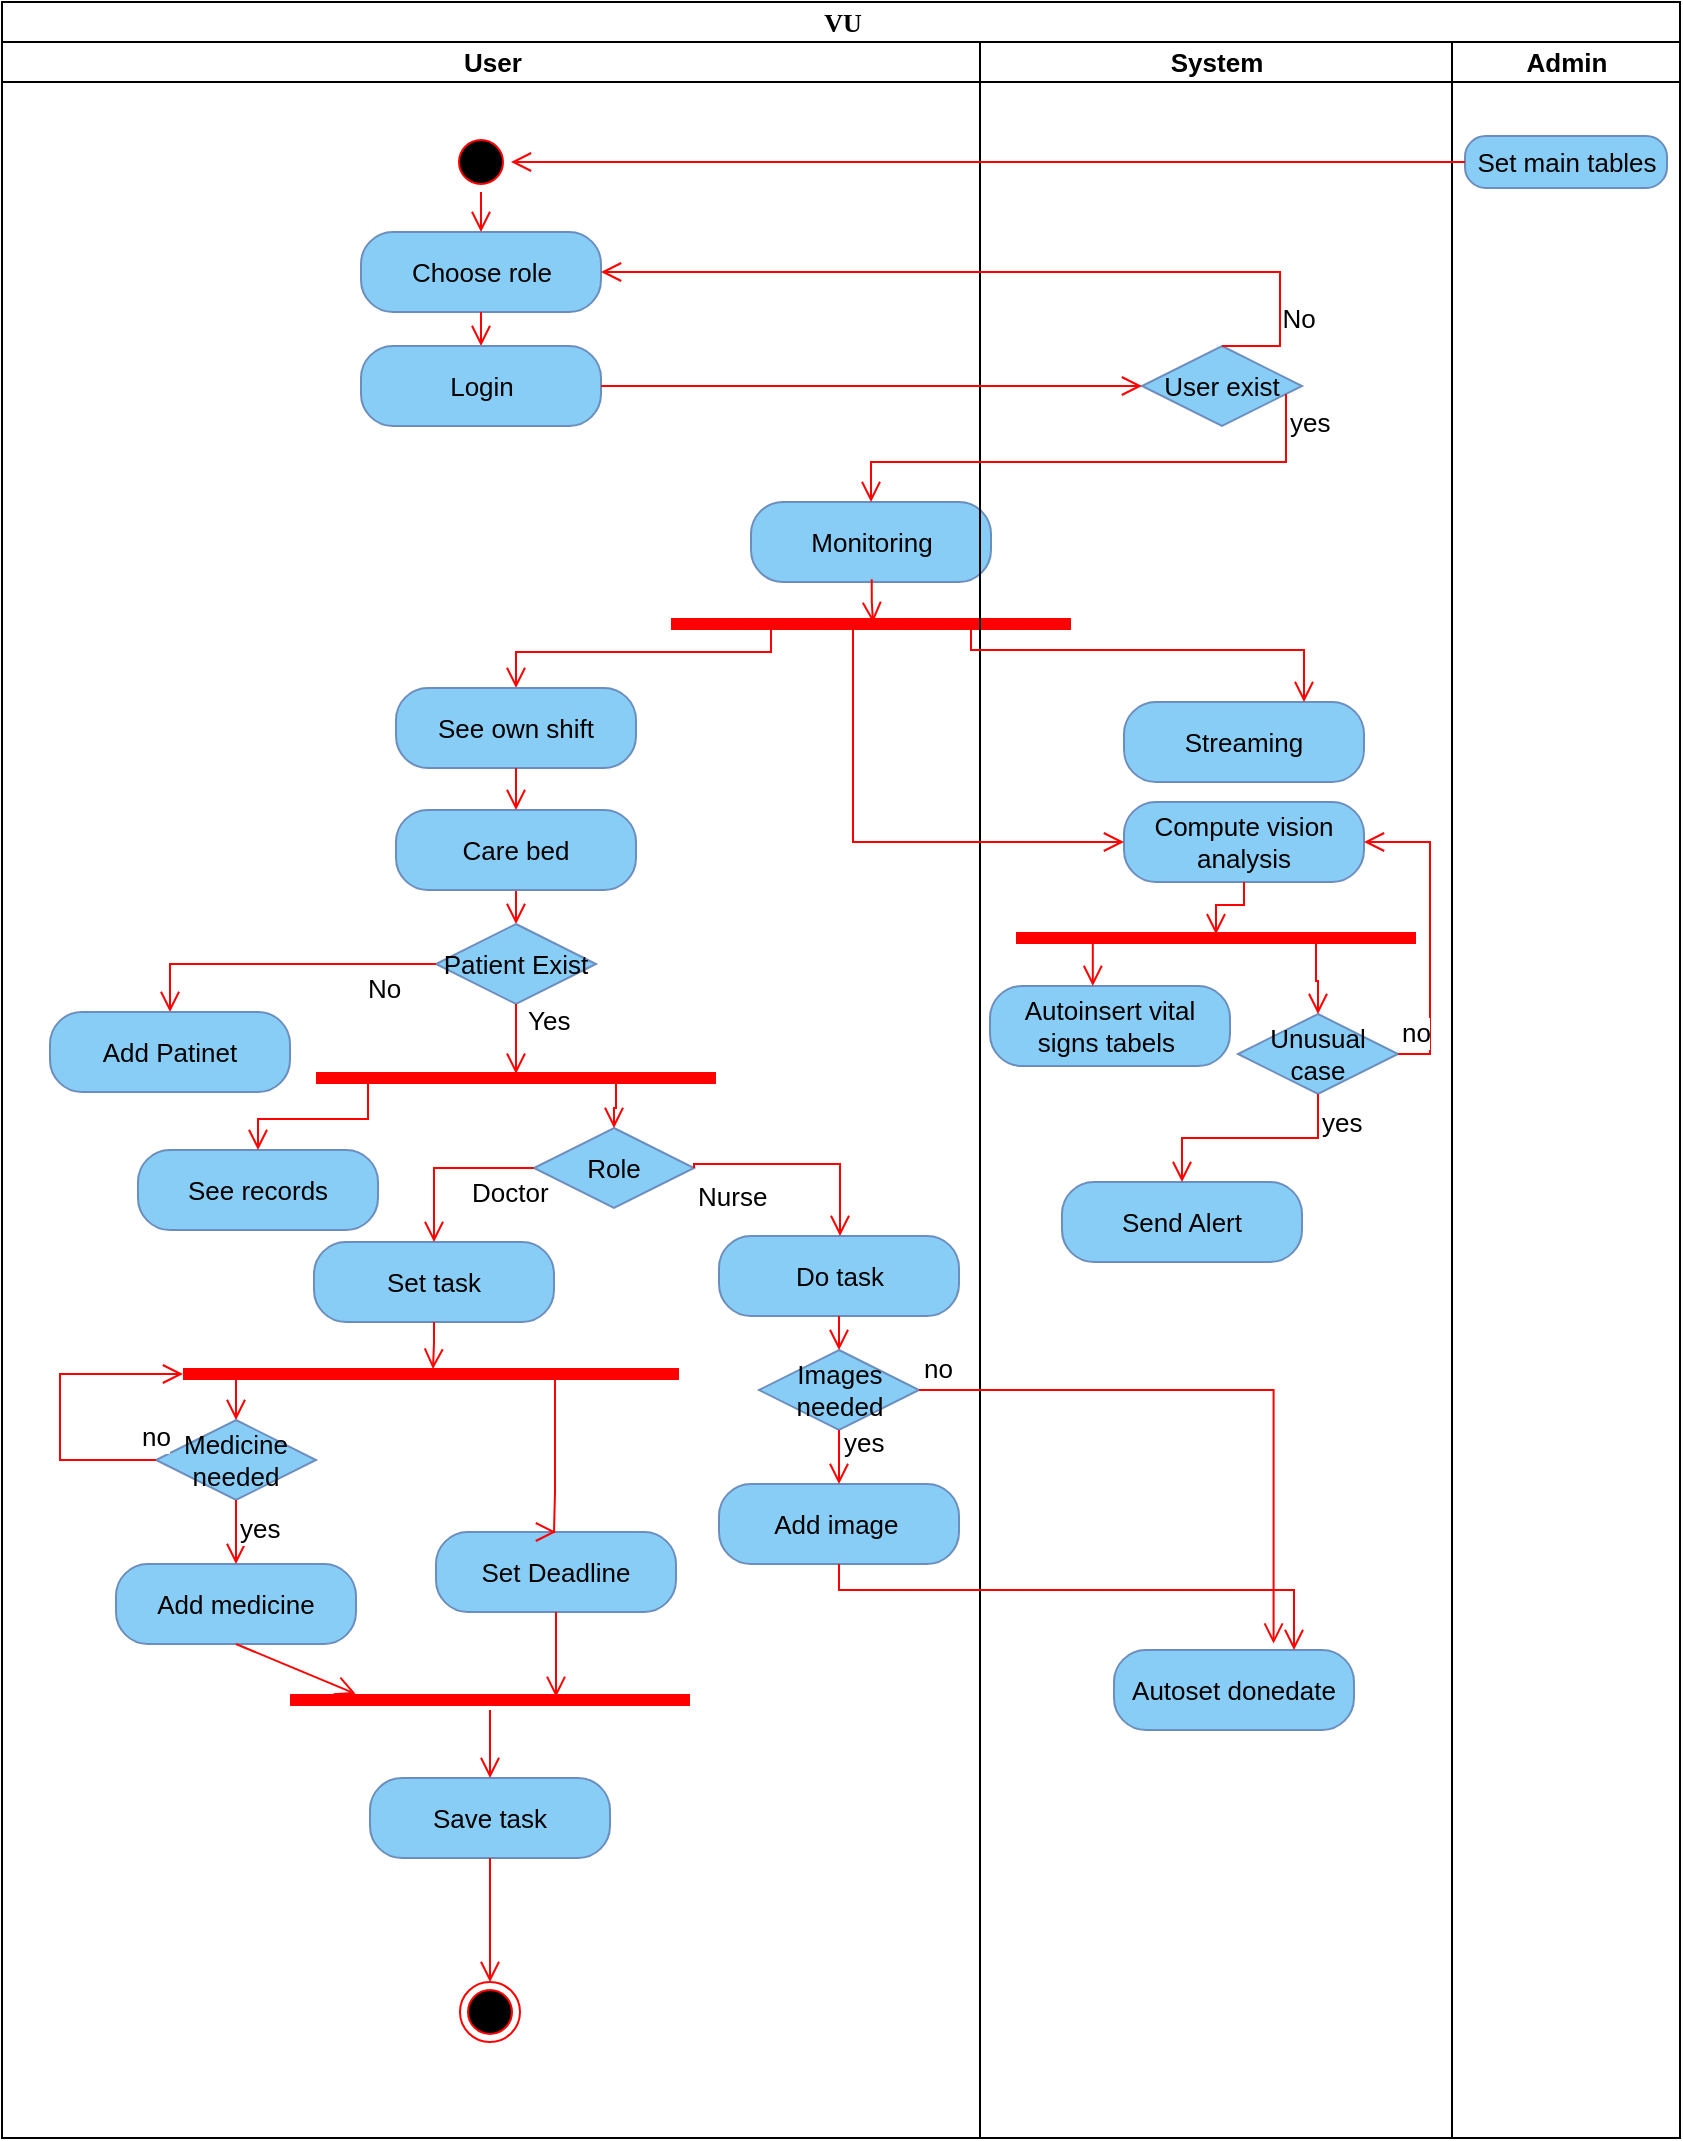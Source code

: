 <mxfile version="22.1.2" type="device">
  <diagram name="Page-1" id="0783ab3e-0a74-02c8-0abd-f7b4e66b4bec">
    <mxGraphModel dx="1480" dy="866" grid="0" gridSize="10" guides="1" tooltips="1" connect="1" arrows="1" fold="1" page="1" pageScale="1" pageWidth="850" pageHeight="1100" background="none" math="0" shadow="0">
      <root>
        <mxCell id="0" />
        <mxCell id="1" parent="0" />
        <mxCell id="1c1d494c118603dd-1" value="VU" style="swimlane;html=1;childLayout=stackLayout;startSize=20;rounded=0;shadow=0;comic=0;labelBackgroundColor=none;strokeWidth=1;fontFamily=Verdana;fontSize=13;align=center;" parent="1" vertex="1">
          <mxGeometry x="8" y="7" width="839" height="1068" as="geometry" />
        </mxCell>
        <mxCell id="1c1d494c118603dd-2" value="User" style="swimlane;html=1;startSize=20;swimlaneLine=1;fontSize=13;" parent="1c1d494c118603dd-1" vertex="1">
          <mxGeometry y="20" width="489" height="1048" as="geometry" />
        </mxCell>
        <mxCell id="Uk3kGYgARgsVNQlfmeYM-6" value="Choose role" style="rounded=1;whiteSpace=wrap;html=1;arcSize=40;fillColor=#88CDF6;strokeColor=#6c8ebf;fontSize=13;" parent="1c1d494c118603dd-2" vertex="1">
          <mxGeometry x="179.5" y="95" width="120" height="40" as="geometry" />
        </mxCell>
        <mxCell id="Uk3kGYgARgsVNQlfmeYM-7" value="" style="edgeStyle=orthogonalEdgeStyle;html=1;verticalAlign=bottom;endArrow=open;endSize=8;strokeColor=#ff0000;rounded=0;entryX=0.5;entryY=0;entryDx=0;entryDy=0;fontSize=13;" parent="1c1d494c118603dd-2" source="Uk3kGYgARgsVNQlfmeYM-6" target="Uk3kGYgARgsVNQlfmeYM-11" edge="1">
          <mxGeometry relative="1" as="geometry">
            <mxPoint x="93" y="225" as="targetPoint" />
            <Array as="points" />
          </mxGeometry>
        </mxCell>
        <mxCell id="Uk3kGYgARgsVNQlfmeYM-11" value="Login" style="rounded=1;whiteSpace=wrap;html=1;arcSize=40;fillColor=#88CDF6;strokeColor=#6c8ebf;fontSize=13;" parent="1c1d494c118603dd-2" vertex="1">
          <mxGeometry x="179.5" y="152" width="120" height="40" as="geometry" />
        </mxCell>
        <mxCell id="Uk3kGYgARgsVNQlfmeYM-16" value="" style="ellipse;html=1;shape=startState;fillColor=#000000;strokeColor=#ff0000;strokeWidth=1;fontSize=13;" parent="1c1d494c118603dd-2" vertex="1">
          <mxGeometry x="224.5" y="45" width="30" height="30" as="geometry" />
        </mxCell>
        <mxCell id="Uk3kGYgARgsVNQlfmeYM-17" value="" style="edgeStyle=orthogonalEdgeStyle;html=1;verticalAlign=bottom;endArrow=open;endSize=8;strokeColor=#ff0000;rounded=0;entryX=0.5;entryY=0;entryDx=0;entryDy=0;fontSize=13;" parent="1c1d494c118603dd-2" source="Uk3kGYgARgsVNQlfmeYM-16" target="Uk3kGYgARgsVNQlfmeYM-6" edge="1">
          <mxGeometry relative="1" as="geometry">
            <mxPoint x="383" y="315" as="targetPoint" />
          </mxGeometry>
        </mxCell>
        <mxCell id="ruEL6JtINBt9mjIX7__Y-1" value="Monitoring" style="rounded=1;whiteSpace=wrap;html=1;arcSize=40;fillColor=#88CDF6;strokeColor=#6c8ebf;fontSize=13;" parent="1c1d494c118603dd-2" vertex="1">
          <mxGeometry x="374.5" y="230" width="120" height="40" as="geometry" />
        </mxCell>
        <mxCell id="iy7E_RRXmlIz7q2AQqpY-4" value="" style="shape=line;html=1;strokeWidth=6;strokeColor=#ff0000;fontSize=13;" parent="1c1d494c118603dd-2" vertex="1">
          <mxGeometry x="334.5" y="286" width="200" height="10" as="geometry" />
        </mxCell>
        <mxCell id="ruEL6JtINBt9mjIX7__Y-2" value="" style="edgeStyle=orthogonalEdgeStyle;html=1;verticalAlign=bottom;endArrow=open;endSize=8;strokeColor=#ff0000;rounded=0;exitX=0.5;exitY=1;exitDx=0;exitDy=0;entryX=0.5;entryY=0;entryDx=0;entryDy=0;fontSize=13;" parent="1c1d494c118603dd-2" source="Uk3kGYgARgsVNQlfmeYM-22" target="ruEL6JtINBt9mjIX7__Y-4" edge="1">
          <mxGeometry relative="1" as="geometry">
            <mxPoint x="212" y="506" as="targetPoint" />
            <mxPoint x="264.5" y="460" as="sourcePoint" />
          </mxGeometry>
        </mxCell>
        <mxCell id="Uk3kGYgARgsVNQlfmeYM-42" value="" style="edgeStyle=orthogonalEdgeStyle;html=1;verticalAlign=bottom;endArrow=open;endSize=8;strokeColor=#ff0000;rounded=0;exitX=0.25;exitY=0.5;exitDx=0;exitDy=0;entryX=0.5;entryY=0;entryDx=0;entryDy=0;exitPerimeter=0;fontSize=13;" parent="1c1d494c118603dd-2" source="iy7E_RRXmlIz7q2AQqpY-4" target="Uk3kGYgARgsVNQlfmeYM-14" edge="1">
          <mxGeometry relative="1" as="geometry">
            <mxPoint x="374" y="449" as="targetPoint" />
            <mxPoint x="433.75" y="313" as="sourcePoint" />
            <Array as="points">
              <mxPoint x="385" y="305" />
              <mxPoint x="257" y="305" />
            </Array>
          </mxGeometry>
        </mxCell>
        <mxCell id="ruEL6JtINBt9mjIX7__Y-4" value="Patient Exist" style="rhombus;whiteSpace=wrap;html=1;fillColor=#88CDF6;strokeColor=#6c8ebf;fontSize=13;" parent="1c1d494c118603dd-2" vertex="1">
          <mxGeometry x="217" y="441" width="80" height="40" as="geometry" />
        </mxCell>
        <mxCell id="ruEL6JtINBt9mjIX7__Y-7" value="No" style="edgeStyle=orthogonalEdgeStyle;html=1;align=left;verticalAlign=top;endArrow=open;endSize=8;strokeColor=#ff0000;rounded=0;exitX=0;exitY=0.5;exitDx=0;exitDy=0;entryX=0.5;entryY=0;entryDx=0;entryDy=0;fontSize=13;" parent="1c1d494c118603dd-2" source="ruEL6JtINBt9mjIX7__Y-4" target="ruEL6JtINBt9mjIX7__Y-8" edge="1">
          <mxGeometry x="-0.537" y="-2" relative="1" as="geometry">
            <mxPoint x="63.5" y="538" as="targetPoint" />
            <Array as="points">
              <mxPoint x="84" y="461" />
            </Array>
            <mxPoint as="offset" />
            <mxPoint x="129.5" y="486" as="sourcePoint" />
          </mxGeometry>
        </mxCell>
        <mxCell id="ruEL6JtINBt9mjIX7__Y-8" value="Add Patinet" style="rounded=1;whiteSpace=wrap;html=1;arcSize=40;fillColor=#88CDF6;strokeColor=#6c8ebf;fontSize=13;" parent="1c1d494c118603dd-2" vertex="1">
          <mxGeometry x="24" y="485" width="120" height="40" as="geometry" />
        </mxCell>
        <mxCell id="Uk3kGYgARgsVNQlfmeYM-14" value="See own shift" style="rounded=1;whiteSpace=wrap;html=1;arcSize=40;fillColor=#88CDF6;strokeColor=#6c8ebf;fontSize=13;" parent="1c1d494c118603dd-2" vertex="1">
          <mxGeometry x="197" y="323" width="120" height="40" as="geometry" />
        </mxCell>
        <mxCell id="Uk3kGYgARgsVNQlfmeYM-22" value="Care bed" style="rounded=1;whiteSpace=wrap;html=1;arcSize=40;fillColor=#88CDF6;strokeColor=#6c8ebf;fontSize=13;" parent="1c1d494c118603dd-2" vertex="1">
          <mxGeometry x="197" y="384" width="120" height="40" as="geometry" />
        </mxCell>
        <mxCell id="Uk3kGYgARgsVNQlfmeYM-15" value="" style="edgeStyle=orthogonalEdgeStyle;html=1;verticalAlign=bottom;endArrow=open;endSize=8;strokeColor=#ff0000;rounded=0;entryX=0.5;entryY=0;entryDx=0;entryDy=0;exitX=0.5;exitY=1;exitDx=0;exitDy=0;fontSize=13;" parent="1c1d494c118603dd-2" source="Uk3kGYgARgsVNQlfmeYM-14" target="Uk3kGYgARgsVNQlfmeYM-22" edge="1">
          <mxGeometry relative="1" as="geometry">
            <mxPoint x="130.5" y="697" as="targetPoint" />
            <Array as="points" />
          </mxGeometry>
        </mxCell>
        <mxCell id="Uk3kGYgARgsVNQlfmeYM-61" value="See records" style="rounded=1;whiteSpace=wrap;html=1;arcSize=40;fillColor=#88CDF6;strokeColor=#6c8ebf;fontSize=13;" parent="1c1d494c118603dd-2" vertex="1">
          <mxGeometry x="68" y="554" width="120" height="40" as="geometry" />
        </mxCell>
        <mxCell id="Uk3kGYgARgsVNQlfmeYM-63" value="" style="edgeStyle=orthogonalEdgeStyle;html=1;verticalAlign=bottom;endArrow=open;endSize=8;strokeColor=#ff0000;rounded=0;exitX=0.13;exitY=0.73;exitDx=0;exitDy=0;exitPerimeter=0;fontSize=13;" parent="1c1d494c118603dd-2" source="Uk3kGYgARgsVNQlfmeYM-57" target="Uk3kGYgARgsVNQlfmeYM-61" edge="1">
          <mxGeometry relative="1" as="geometry">
            <mxPoint x="197" y="695" as="targetPoint" />
            <mxPoint x="197" y="648" as="sourcePoint" />
            <Array as="points" />
          </mxGeometry>
        </mxCell>
        <mxCell id="Uk3kGYgARgsVNQlfmeYM-52" value="Role" style="rhombus;whiteSpace=wrap;html=1;fillColor=#88CDF6;strokeColor=#6c8ebf;fontSize=13;" parent="1c1d494c118603dd-2" vertex="1">
          <mxGeometry x="266" y="543" width="80" height="40" as="geometry" />
        </mxCell>
        <mxCell id="Uk3kGYgARgsVNQlfmeYM-58" value="" style="edgeStyle=orthogonalEdgeStyle;html=1;verticalAlign=bottom;endArrow=open;endSize=8;strokeColor=#ff0000;rounded=0;entryX=0.5;entryY=0;entryDx=0;entryDy=0;exitX=0.75;exitY=0.5;exitDx=0;exitDy=0;exitPerimeter=0;fontSize=13;" parent="1c1d494c118603dd-2" source="Uk3kGYgARgsVNQlfmeYM-57" target="Uk3kGYgARgsVNQlfmeYM-52" edge="1">
          <mxGeometry relative="1" as="geometry">
            <mxPoint x="258" y="797" as="targetPoint" />
          </mxGeometry>
        </mxCell>
        <mxCell id="Uk3kGYgARgsVNQlfmeYM-49" value="Set task" style="rounded=1;whiteSpace=wrap;html=1;arcSize=40;fillColor=#88CDF6;strokeColor=#6c8ebf;fontSize=13;" parent="1c1d494c118603dd-2" vertex="1">
          <mxGeometry x="156" y="600" width="120" height="40" as="geometry" />
        </mxCell>
        <mxCell id="Uk3kGYgARgsVNQlfmeYM-55" value="Do task" style="rounded=1;whiteSpace=wrap;html=1;arcSize=40;fillColor=#88CDF6;strokeColor=#6c8ebf;fontSize=13;" parent="1c1d494c118603dd-2" vertex="1">
          <mxGeometry x="358.5" y="597" width="120" height="40" as="geometry" />
        </mxCell>
        <mxCell id="Uk3kGYgARgsVNQlfmeYM-78" value="Nurse" style="edgeStyle=orthogonalEdgeStyle;html=1;align=left;verticalAlign=top;endArrow=open;endSize=8;strokeColor=#ff0000;rounded=0;exitX=1;exitY=0.5;exitDx=0;exitDy=0;entryX=0.5;entryY=0;entryDx=0;entryDy=0;fontSize=13;" parent="1c1d494c118603dd-2" source="Uk3kGYgARgsVNQlfmeYM-52" target="Uk3kGYgARgsVNQlfmeYM-55" edge="1">
          <mxGeometry x="-1" relative="1" as="geometry">
            <mxPoint x="399.5" y="782" as="targetPoint" />
            <mxPoint x="255" y="843" as="sourcePoint" />
            <Array as="points">
              <mxPoint x="346" y="561" />
              <mxPoint x="419" y="561" />
              <mxPoint x="419" y="597" />
            </Array>
          </mxGeometry>
        </mxCell>
        <mxCell id="Uk3kGYgARgsVNQlfmeYM-84" value="" style="shape=line;html=1;strokeWidth=6;strokeColor=#ff0000;fontSize=13;" parent="1c1d494c118603dd-2" vertex="1">
          <mxGeometry x="90.5" y="661" width="248" height="10" as="geometry" />
        </mxCell>
        <mxCell id="Uk3kGYgARgsVNQlfmeYM-79" value="" style="edgeStyle=orthogonalEdgeStyle;html=1;align=left;verticalAlign=top;endArrow=open;endSize=8;strokeColor=#ff0000;rounded=0;entryX=0.504;entryY=0.251;entryDx=0;entryDy=0;exitX=0.5;exitY=1;exitDx=0;exitDy=0;entryPerimeter=0;fontSize=13;" parent="1c1d494c118603dd-2" source="Uk3kGYgARgsVNQlfmeYM-49" target="Uk3kGYgARgsVNQlfmeYM-84" edge="1">
          <mxGeometry x="-1" relative="1" as="geometry">
            <mxPoint x="210" y="1033" as="targetPoint" />
            <mxPoint x="210" y="982" as="sourcePoint" />
          </mxGeometry>
        </mxCell>
        <mxCell id="ruEL6JtINBt9mjIX7__Y-5" value="Doctor" style="edgeStyle=orthogonalEdgeStyle;html=1;align=left;verticalAlign=top;endArrow=open;endSize=8;strokeColor=#ff0000;rounded=0;exitX=0;exitY=0.5;exitDx=0;exitDy=0;entryX=0.5;entryY=0;entryDx=0;entryDy=0;fontSize=13;" parent="1c1d494c118603dd-2" source="Uk3kGYgARgsVNQlfmeYM-52" target="Uk3kGYgARgsVNQlfmeYM-49" edge="1">
          <mxGeometry x="-0.241" y="-2" relative="1" as="geometry">
            <mxPoint x="211.5" y="758" as="targetPoint" />
            <Array as="points">
              <mxPoint x="216" y="563" />
            </Array>
            <mxPoint as="offset" />
            <mxPoint x="277.5" y="706" as="sourcePoint" />
          </mxGeometry>
        </mxCell>
        <mxCell id="Uk3kGYgARgsVNQlfmeYM-73" value="Images needed" style="rhombus;whiteSpace=wrap;html=1;fillColor=#88CDF6;strokeColor=#6c8ebf;fontSize=13;" parent="1c1d494c118603dd-2" vertex="1">
          <mxGeometry x="378.5" y="654" width="80" height="40" as="geometry" />
        </mxCell>
        <mxCell id="Uk3kGYgARgsVNQlfmeYM-76" value="Add image&amp;nbsp;" style="rounded=1;whiteSpace=wrap;html=1;arcSize=40;fillColor=#88CDF6;strokeColor=#6c8ebf;fontSize=13;" parent="1c1d494c118603dd-2" vertex="1">
          <mxGeometry x="358.5" y="721" width="120" height="40" as="geometry" />
        </mxCell>
        <mxCell id="Uk3kGYgARgsVNQlfmeYM-80" value="Medicine needed" style="rhombus;whiteSpace=wrap;html=1;fillColor=#88CDF6;strokeColor=#6c8ebf;fontSize=13;" parent="1c1d494c118603dd-2" vertex="1">
          <mxGeometry x="77.0" y="689" width="80" height="40" as="geometry" />
        </mxCell>
        <mxCell id="Uk3kGYgARgsVNQlfmeYM-85" value="" style="edgeStyle=orthogonalEdgeStyle;html=1;verticalAlign=bottom;endArrow=open;endSize=8;strokeColor=#ff0000;rounded=0;entryX=0.5;entryY=0;entryDx=0;entryDy=0;exitX=0.5;exitY=1;exitDx=0;exitDy=0;fontSize=13;" parent="1c1d494c118603dd-2" source="Uk3kGYgARgsVNQlfmeYM-55" target="Uk3kGYgARgsVNQlfmeYM-73" edge="1">
          <mxGeometry relative="1" as="geometry">
            <mxPoint x="218.5" y="866" as="targetPoint" />
            <mxPoint x="406.7" y="693.28" as="sourcePoint" />
            <Array as="points">
              <mxPoint x="419" y="637" />
              <mxPoint x="419" y="720" />
            </Array>
          </mxGeometry>
        </mxCell>
        <mxCell id="Uk3kGYgARgsVNQlfmeYM-86" value="Add medicine" style="rounded=1;whiteSpace=wrap;html=1;arcSize=40;fillColor=#88CDF6;strokeColor=#6c8ebf;fontSize=13;" parent="1c1d494c118603dd-2" vertex="1">
          <mxGeometry x="57.0" y="761" width="120" height="40" as="geometry" />
        </mxCell>
        <mxCell id="Uk3kGYgARgsVNQlfmeYM-82" value="yes" style="edgeStyle=orthogonalEdgeStyle;html=1;align=left;verticalAlign=top;endArrow=open;endSize=8;strokeColor=#ff0000;rounded=0;fontSize=13;" parent="1c1d494c118603dd-2" source="Uk3kGYgARgsVNQlfmeYM-80" target="Uk3kGYgARgsVNQlfmeYM-86" edge="1">
          <mxGeometry x="-1" relative="1" as="geometry">
            <mxPoint x="308" y="1050" as="targetPoint" />
          </mxGeometry>
        </mxCell>
        <mxCell id="Uk3kGYgARgsVNQlfmeYM-88" value="Set Deadline" style="rounded=1;whiteSpace=wrap;html=1;arcSize=40;fillColor=#88CDF6;strokeColor=#6c8ebf;fontSize=13;" parent="1c1d494c118603dd-2" vertex="1">
          <mxGeometry x="217" y="745" width="120" height="40" as="geometry" />
        </mxCell>
        <mxCell id="iy7E_RRXmlIz7q2AQqpY-9" value="yes" style="edgeStyle=orthogonalEdgeStyle;html=1;align=left;verticalAlign=top;endArrow=open;endSize=8;strokeColor=#ff0000;rounded=0;exitX=0.5;exitY=1;exitDx=0;exitDy=0;entryX=0.5;entryY=0;entryDx=0;entryDy=0;fontSize=13;" parent="1c1d494c118603dd-2" source="Uk3kGYgARgsVNQlfmeYM-73" target="Uk3kGYgARgsVNQlfmeYM-76" edge="1">
          <mxGeometry x="-1" y="-8" relative="1" as="geometry">
            <mxPoint x="191.5" y="825" as="targetPoint" />
            <mxPoint x="202.5" y="791" as="sourcePoint" />
            <mxPoint x="8" y="-8" as="offset" />
          </mxGeometry>
        </mxCell>
        <mxCell id="iy7E_RRXmlIz7q2AQqpY-12" value="Save task" style="rounded=1;whiteSpace=wrap;html=1;arcSize=40;fillColor=#88CDF6;strokeColor=#6c8ebf;fontSize=13;" parent="1c1d494c118603dd-2" vertex="1">
          <mxGeometry x="184" y="868" width="120" height="40" as="geometry" />
        </mxCell>
        <mxCell id="iy7E_RRXmlIz7q2AQqpY-13" value="" style="html=1;verticalAlign=bottom;endArrow=open;endSize=8;strokeColor=#ff0000;rounded=0;entryX=0.5;entryY=0;entryDx=0;entryDy=0;exitX=0.5;exitY=1;exitDx=0;exitDy=0;fontSize=13;" parent="1c1d494c118603dd-2" source="iy7E_RRXmlIz7q2AQqpY-12" target="Uk3kGYgARgsVNQlfmeYM-71" edge="1">
          <mxGeometry relative="1" as="geometry">
            <mxPoint x="228" y="1224" as="targetPoint" />
            <mxPoint x="309" y="878" as="sourcePoint" />
          </mxGeometry>
        </mxCell>
        <mxCell id="iy7E_RRXmlIz7q2AQqpY-16" value="" style="shape=line;html=1;strokeWidth=6;strokeColor=#ff0000;fontSize=13;" parent="1c1d494c118603dd-2" vertex="1">
          <mxGeometry x="144" y="824" width="200" height="10" as="geometry" />
        </mxCell>
        <mxCell id="iy7E_RRXmlIz7q2AQqpY-17" value="" style="edgeStyle=orthogonalEdgeStyle;html=1;verticalAlign=bottom;endArrow=open;endSize=8;strokeColor=#ff0000;rounded=0;entryX=0.5;entryY=0;entryDx=0;entryDy=0;fontSize=13;" parent="1c1d494c118603dd-2" source="iy7E_RRXmlIz7q2AQqpY-16" target="iy7E_RRXmlIz7q2AQqpY-12" edge="1">
          <mxGeometry relative="1" as="geometry">
            <mxPoint x="363" y="1126" as="targetPoint" />
          </mxGeometry>
        </mxCell>
        <mxCell id="iy7E_RRXmlIz7q2AQqpY-19" value="" style="html=1;verticalAlign=bottom;endArrow=open;endSize=8;strokeColor=#ff0000;rounded=0;entryX=0.665;entryY=0.345;entryDx=0;entryDy=0;exitX=0.5;exitY=1;exitDx=0;exitDy=0;entryPerimeter=0;fontSize=13;" parent="1c1d494c118603dd-2" source="Uk3kGYgARgsVNQlfmeYM-88" target="iy7E_RRXmlIz7q2AQqpY-16" edge="1">
          <mxGeometry relative="1" as="geometry">
            <mxPoint x="288" y="1137" as="targetPoint" />
            <mxPoint x="309" y="1091" as="sourcePoint" />
          </mxGeometry>
        </mxCell>
        <mxCell id="iy7E_RRXmlIz7q2AQqpY-20" value="" style="html=1;verticalAlign=bottom;endArrow=open;endSize=8;strokeColor=#ff0000;rounded=0;entryX=0.164;entryY=0.19;entryDx=0;entryDy=0;exitX=0.5;exitY=1;exitDx=0;exitDy=0;entryPerimeter=0;fontSize=13;" parent="1c1d494c118603dd-2" source="Uk3kGYgARgsVNQlfmeYM-86" target="iy7E_RRXmlIz7q2AQqpY-16" edge="1">
          <mxGeometry relative="1" as="geometry">
            <mxPoint x="238" y="1134" as="targetPoint" />
            <mxPoint x="219" y="1033" as="sourcePoint" />
          </mxGeometry>
        </mxCell>
        <mxCell id="Uk3kGYgARgsVNQlfmeYM-83" value="" style="edgeStyle=orthogonalEdgeStyle;html=1;verticalAlign=bottom;endArrow=open;endSize=8;strokeColor=#ff0000;rounded=0;exitX=0.084;exitY=0.7;exitDx=0;exitDy=0;exitPerimeter=0;entryX=0.5;entryY=0;entryDx=0;entryDy=0;fontSize=13;" parent="1c1d494c118603dd-2" source="Uk3kGYgARgsVNQlfmeYM-84" target="Uk3kGYgARgsVNQlfmeYM-80" edge="1">
          <mxGeometry relative="1" as="geometry">
            <mxPoint x="126" y="793" as="targetPoint" />
            <mxPoint x="187" y="771" as="sourcePoint" />
            <Array as="points">
              <mxPoint x="117" y="668" />
            </Array>
          </mxGeometry>
        </mxCell>
        <mxCell id="Uk3kGYgARgsVNQlfmeYM-81" value="no" style="edgeStyle=orthogonalEdgeStyle;html=1;align=left;verticalAlign=bottom;endArrow=open;endSize=8;strokeColor=#ff0000;rounded=0;entryX=0;entryY=0.5;entryDx=0;entryDy=0;entryPerimeter=0;exitX=0;exitY=0.5;exitDx=0;exitDy=0;fontSize=13;" parent="1c1d494c118603dd-2" source="Uk3kGYgARgsVNQlfmeYM-80" target="Uk3kGYgARgsVNQlfmeYM-84" edge="1">
          <mxGeometry x="-0.88" y="-1" relative="1" as="geometry">
            <mxPoint x="55" y="888" as="targetPoint" />
            <Array as="points">
              <mxPoint x="29" y="709" />
              <mxPoint x="29" y="666" />
            </Array>
            <mxPoint as="offset" />
          </mxGeometry>
        </mxCell>
        <mxCell id="iy7E_RRXmlIz7q2AQqpY-11" value="" style="edgeStyle=orthogonalEdgeStyle;html=1;verticalAlign=bottom;endArrow=open;endSize=8;strokeColor=#ff0000;rounded=0;entryX=0.5;entryY=0;entryDx=0;entryDy=0;exitX=0.75;exitY=0.5;exitDx=0;exitDy=0;exitPerimeter=0;fontSize=13;" parent="1c1d494c118603dd-2" source="Uk3kGYgARgsVNQlfmeYM-84" target="Uk3kGYgARgsVNQlfmeYM-88" edge="1">
          <mxGeometry relative="1" as="geometry">
            <mxPoint x="335" y="951" as="targetPoint" />
            <mxPoint x="235" y="878" as="sourcePoint" />
            <Array as="points">
              <mxPoint x="276" y="725" />
              <mxPoint x="276" y="792" />
            </Array>
          </mxGeometry>
        </mxCell>
        <mxCell id="ruEL6JtINBt9mjIX7__Y-12" value="" style="edgeStyle=orthogonalEdgeStyle;html=1;verticalAlign=bottom;endArrow=open;endSize=8;strokeColor=#ff0000;rounded=0;exitX=0.503;exitY=0.966;exitDx=0;exitDy=0;exitPerimeter=0;entryX=0.505;entryY=0.419;entryDx=0;entryDy=0;entryPerimeter=0;fontSize=13;" parent="1c1d494c118603dd-2" source="ruEL6JtINBt9mjIX7__Y-1" target="iy7E_RRXmlIz7q2AQqpY-4" edge="1">
          <mxGeometry relative="1" as="geometry">
            <mxPoint x="443" y="349" as="targetPoint" />
            <Array as="points" />
            <mxPoint x="421" y="280" as="sourcePoint" />
          </mxGeometry>
        </mxCell>
        <mxCell id="ruEL6JtINBt9mjIX7__Y-13" value="Yes" style="edgeStyle=orthogonalEdgeStyle;html=1;align=left;verticalAlign=top;endArrow=open;endSize=8;strokeColor=#ff0000;rounded=0;exitX=0.5;exitY=1;exitDx=0;exitDy=0;entryX=0.5;entryY=0.285;entryDx=0;entryDy=0;entryPerimeter=0;fontSize=13;" parent="1c1d494c118603dd-2" source="ruEL6JtINBt9mjIX7__Y-4" target="Uk3kGYgARgsVNQlfmeYM-57" edge="1">
          <mxGeometry x="-1" y="7" relative="1" as="geometry">
            <mxPoint x="272.5" y="570.85" as="targetPoint" />
            <Array as="points" />
            <mxPoint x="-3" y="-6" as="offset" />
            <mxPoint x="265" y="508" as="sourcePoint" />
          </mxGeometry>
        </mxCell>
        <mxCell id="Uk3kGYgARgsVNQlfmeYM-57" value="" style="shape=line;html=1;strokeWidth=6;strokeColor=#ff0000;fontSize=13;" parent="1c1d494c118603dd-2" vertex="1">
          <mxGeometry x="157" y="513" width="200" height="10" as="geometry" />
        </mxCell>
        <mxCell id="Uk3kGYgARgsVNQlfmeYM-71" value="" style="ellipse;html=1;shape=endState;fillColor=#000000;strokeColor=#ff0000;fontSize=13;" parent="1c1d494c118603dd-2" vertex="1">
          <mxGeometry x="229" y="970" width="30" height="30" as="geometry" />
        </mxCell>
        <mxCell id="1c1d494c118603dd-3" value="System" style="swimlane;html=1;startSize=20;fontSize=13;" parent="1c1d494c118603dd-1" vertex="1">
          <mxGeometry x="489" y="20" width="236" height="1048" as="geometry" />
        </mxCell>
        <mxCell id="Uk3kGYgARgsVNQlfmeYM-1" value="User exist" style="rhombus;whiteSpace=wrap;html=1;fillColor=#88CDF6;strokeColor=#6c8ebf;fontSize=13;" parent="1c1d494c118603dd-3" vertex="1">
          <mxGeometry x="81" y="152" width="80" height="40" as="geometry" />
        </mxCell>
        <mxCell id="Uk3kGYgARgsVNQlfmeYM-28" value="Streaming" style="rounded=1;whiteSpace=wrap;html=1;arcSize=40;fillColor=#88CDF6;strokeColor=#6c8ebf;fontSize=13;" parent="1c1d494c118603dd-3" vertex="1">
          <mxGeometry x="72" y="330" width="120" height="40" as="geometry" />
        </mxCell>
        <mxCell id="Uk3kGYgARgsVNQlfmeYM-31" value="Compute vision analysis" style="rounded=1;whiteSpace=wrap;html=1;arcSize=40;fillColor=#88CDF6;strokeColor=#6c8ebf;fontSize=13;" parent="1c1d494c118603dd-3" vertex="1">
          <mxGeometry x="72" y="380" width="120" height="40" as="geometry" />
        </mxCell>
        <mxCell id="Uk3kGYgARgsVNQlfmeYM-45" value="Send Alert" style="rounded=1;whiteSpace=wrap;html=1;arcSize=40;fillColor=#88CDF6;strokeColor=#6c8ebf;fontSize=13;" parent="1c1d494c118603dd-3" vertex="1">
          <mxGeometry x="41" y="570" width="120" height="40" as="geometry" />
        </mxCell>
        <mxCell id="Uk3kGYgARgsVNQlfmeYM-47" value="Autoinsert vital signs tabels&amp;nbsp;" style="rounded=1;whiteSpace=wrap;html=1;arcSize=40;fillColor=#88CDF6;strokeColor=#6c8ebf;fontSize=13;" parent="1c1d494c118603dd-3" vertex="1">
          <mxGeometry x="5" y="472" width="120" height="40" as="geometry" />
        </mxCell>
        <mxCell id="Uk3kGYgARgsVNQlfmeYM-48" value="" style="edgeStyle=orthogonalEdgeStyle;html=1;verticalAlign=bottom;endArrow=open;endSize=8;strokeColor=#ff0000;rounded=0;exitX=0.192;exitY=0.522;exitDx=0;exitDy=0;exitPerimeter=0;fontSize=13;" parent="1c1d494c118603dd-3" source="iy7E_RRXmlIz7q2AQqpY-1" target="Uk3kGYgARgsVNQlfmeYM-47" edge="1">
          <mxGeometry relative="1" as="geometry">
            <mxPoint x="77" y="795" as="targetPoint" />
            <Array as="points">
              <mxPoint x="72" y="512" />
            </Array>
          </mxGeometry>
        </mxCell>
        <mxCell id="Uk3kGYgARgsVNQlfmeYM-64" value="Unusual case" style="rhombus;whiteSpace=wrap;html=1;fillColor=#88CDF6;strokeColor=#6c8ebf;fontSize=13;" parent="1c1d494c118603dd-3" vertex="1">
          <mxGeometry x="129" y="486" width="80" height="40" as="geometry" />
        </mxCell>
        <mxCell id="Uk3kGYgARgsVNQlfmeYM-67" value="" style="edgeStyle=orthogonalEdgeStyle;html=1;verticalAlign=bottom;endArrow=open;endSize=8;strokeColor=#ff0000;rounded=0;exitX=0.75;exitY=0.5;exitDx=0;exitDy=0;entryX=0.5;entryY=0;entryDx=0;entryDy=0;exitPerimeter=0;fontSize=13;" parent="1c1d494c118603dd-3" source="iy7E_RRXmlIz7q2AQqpY-1" target="Uk3kGYgARgsVNQlfmeYM-64" edge="1">
          <mxGeometry relative="1" as="geometry">
            <mxPoint x="91" y="832" as="targetPoint" />
            <mxPoint x="127" y="783" as="sourcePoint" />
          </mxGeometry>
        </mxCell>
        <mxCell id="Uk3kGYgARgsVNQlfmeYM-66" value="yes" style="edgeStyle=orthogonalEdgeStyle;html=1;align=left;verticalAlign=top;endArrow=open;endSize=8;strokeColor=#ff0000;rounded=0;entryX=0.5;entryY=0;entryDx=0;entryDy=0;fontSize=13;" parent="1c1d494c118603dd-3" source="Uk3kGYgARgsVNQlfmeYM-64" target="Uk3kGYgARgsVNQlfmeYM-45" edge="1">
          <mxGeometry x="-1" relative="1" as="geometry">
            <mxPoint x="-84" y="816" as="targetPoint" />
          </mxGeometry>
        </mxCell>
        <mxCell id="Uk3kGYgARgsVNQlfmeYM-65" value="no" style="edgeStyle=orthogonalEdgeStyle;html=1;align=left;verticalAlign=bottom;endArrow=open;endSize=8;strokeColor=#ff0000;rounded=0;entryX=1;entryY=0.5;entryDx=0;entryDy=0;fontSize=13;" parent="1c1d494c118603dd-3" source="Uk3kGYgARgsVNQlfmeYM-64" target="Uk3kGYgARgsVNQlfmeYM-31" edge="1">
          <mxGeometry x="-1" relative="1" as="geometry">
            <mxPoint x="227" y="764" as="targetPoint" />
            <Array as="points">
              <mxPoint x="225" y="506" />
              <mxPoint x="225" y="400" />
            </Array>
          </mxGeometry>
        </mxCell>
        <mxCell id="iy7E_RRXmlIz7q2AQqpY-1" value="" style="shape=line;html=1;strokeWidth=6;strokeColor=#ff0000;fontSize=13;" parent="1c1d494c118603dd-3" vertex="1">
          <mxGeometry x="18" y="443" width="200" height="10" as="geometry" />
        </mxCell>
        <mxCell id="iy7E_RRXmlIz7q2AQqpY-2" value="" style="edgeStyle=orthogonalEdgeStyle;html=1;verticalAlign=bottom;endArrow=open;endSize=8;strokeColor=#ff0000;rounded=0;exitX=0.5;exitY=1;exitDx=0;exitDy=0;entryX=0.5;entryY=0.309;entryDx=0;entryDy=0;entryPerimeter=0;fontSize=13;" parent="1c1d494c118603dd-3" source="Uk3kGYgARgsVNQlfmeYM-31" target="iy7E_RRXmlIz7q2AQqpY-1" edge="1">
          <mxGeometry relative="1" as="geometry">
            <mxPoint x="110.5" y="741" as="targetPoint" />
          </mxGeometry>
        </mxCell>
        <mxCell id="Uk3kGYgARgsVNQlfmeYM-93" value="Autoset donedate" style="rounded=1;whiteSpace=wrap;html=1;arcSize=40;fillColor=#88CDF6;strokeColor=#6c8ebf;fontSize=13;" parent="1c1d494c118603dd-3" vertex="1">
          <mxGeometry x="67" y="804" width="120" height="40" as="geometry" />
        </mxCell>
        <mxCell id="1c1d494c118603dd-4" value="Admin" style="swimlane;html=1;startSize=20;fontSize=13;" parent="1c1d494c118603dd-1" vertex="1">
          <mxGeometry x="725" y="20" width="114" height="1048" as="geometry" />
        </mxCell>
        <mxCell id="Uk3kGYgARgsVNQlfmeYM-24" value="Set main tables" style="rounded=1;whiteSpace=wrap;html=1;arcSize=40;fillColor=#88CDF6;strokeColor=#6c8ebf;strokeWidth=1;fontSize=13;" parent="1c1d494c118603dd-4" vertex="1">
          <mxGeometry x="6.5" y="47" width="101" height="26" as="geometry" />
        </mxCell>
        <mxCell id="Uk3kGYgARgsVNQlfmeYM-12" value="" style="edgeStyle=orthogonalEdgeStyle;html=1;verticalAlign=bottom;endArrow=open;endSize=8;strokeColor=#ff0000;rounded=0;entryX=0;entryY=0.5;entryDx=0;entryDy=0;fontSize=13;" parent="1c1d494c118603dd-1" source="Uk3kGYgARgsVNQlfmeYM-11" target="Uk3kGYgARgsVNQlfmeYM-1" edge="1">
          <mxGeometry relative="1" as="geometry">
            <mxPoint x="546" y="167" as="targetPoint" />
            <Array as="points" />
          </mxGeometry>
        </mxCell>
        <mxCell id="Uk3kGYgARgsVNQlfmeYM-18" value="No" style="edgeStyle=orthogonalEdgeStyle;html=1;verticalAlign=bottom;endArrow=open;endSize=8;strokeColor=#ff0000;rounded=0;entryX=1;entryY=0.5;entryDx=0;entryDy=0;exitX=0.5;exitY=0;exitDx=0;exitDy=0;fontSize=13;" parent="1c1d494c118603dd-1" source="Uk3kGYgARgsVNQlfmeYM-1" target="Uk3kGYgARgsVNQlfmeYM-6" edge="1">
          <mxGeometry x="-0.841" y="-9" relative="1" as="geometry">
            <mxPoint x="195" y="125" as="targetPoint" />
            <mxPoint x="280" y="307" as="sourcePoint" />
            <Array as="points">
              <mxPoint x="639" y="135" />
            </Array>
            <mxPoint as="offset" />
          </mxGeometry>
        </mxCell>
        <mxCell id="Uk3kGYgARgsVNQlfmeYM-25" value="" style="edgeStyle=orthogonalEdgeStyle;html=1;verticalAlign=bottom;endArrow=open;endSize=8;strokeColor=#ff0000;rounded=0;entryX=1;entryY=0.5;entryDx=0;entryDy=0;fontSize=13;" parent="1c1d494c118603dd-1" source="Uk3kGYgARgsVNQlfmeYM-24" target="Uk3kGYgARgsVNQlfmeYM-16" edge="1">
          <mxGeometry relative="1" as="geometry">
            <mxPoint x="635" y="181" as="targetPoint" />
          </mxGeometry>
        </mxCell>
        <mxCell id="Uk3kGYgARgsVNQlfmeYM-3" value="yes" style="edgeStyle=orthogonalEdgeStyle;html=1;align=left;verticalAlign=top;endArrow=open;endSize=8;strokeColor=#ff0000;rounded=0;entryX=0.5;entryY=0;entryDx=0;entryDy=0;fontSize=13;" parent="1c1d494c118603dd-1" source="Uk3kGYgARgsVNQlfmeYM-1" target="ruEL6JtINBt9mjIX7__Y-1" edge="1">
          <mxGeometry x="-1" relative="1" as="geometry">
            <mxPoint x="597" y="262" as="targetPoint" />
            <Array as="points">
              <mxPoint x="642" y="230" />
              <mxPoint x="434" y="230" />
            </Array>
          </mxGeometry>
        </mxCell>
        <mxCell id="Uk3kGYgARgsVNQlfmeYM-29" value="" style="edgeStyle=orthogonalEdgeStyle;html=1;verticalAlign=bottom;endArrow=open;endSize=8;strokeColor=#ff0000;rounded=0;entryX=0;entryY=0.5;entryDx=0;entryDy=0;exitX=0.455;exitY=0.733;exitDx=0;exitDy=0;exitPerimeter=0;fontSize=13;" parent="1c1d494c118603dd-1" source="iy7E_RRXmlIz7q2AQqpY-4" target="Uk3kGYgARgsVNQlfmeYM-31" edge="1">
          <mxGeometry relative="1" as="geometry">
            <mxPoint x="566" y="604" as="targetPoint" />
            <Array as="points">
              <mxPoint x="426" y="420" />
            </Array>
            <mxPoint x="470.5" y="416" as="sourcePoint" />
          </mxGeometry>
        </mxCell>
        <mxCell id="Uk3kGYgARgsVNQlfmeYM-30" value="" style="edgeStyle=orthogonalEdgeStyle;html=1;verticalAlign=bottom;endArrow=open;endSize=8;strokeColor=#ff0000;rounded=0;exitX=0.75;exitY=0.5;exitDx=0;exitDy=0;exitPerimeter=0;fontSize=13;" parent="1c1d494c118603dd-1" source="iy7E_RRXmlIz7q2AQqpY-4" target="Uk3kGYgARgsVNQlfmeYM-28" edge="1">
          <mxGeometry relative="1" as="geometry">
            <mxPoint x="651" y="329" as="targetPoint" />
            <mxPoint x="544" y="416" as="sourcePoint" />
            <Array as="points">
              <mxPoint x="485" y="324" />
              <mxPoint x="651" y="324" />
            </Array>
          </mxGeometry>
        </mxCell>
        <mxCell id="Uk3kGYgARgsVNQlfmeYM-94" value="" style="html=1;verticalAlign=bottom;endArrow=open;endSize=8;strokeColor=#ff0000;rounded=0;edgeStyle=orthogonalEdgeStyle;exitX=0.5;exitY=1;exitDx=0;exitDy=0;fontSize=13;" parent="1c1d494c118603dd-1" source="Uk3kGYgARgsVNQlfmeYM-76" target="Uk3kGYgARgsVNQlfmeYM-93" edge="1">
          <mxGeometry relative="1" as="geometry">
            <mxPoint x="216.5" y="990" as="targetPoint" />
            <mxPoint x="302.5" y="802" as="sourcePoint" />
            <Array as="points">
              <mxPoint x="418" y="794" />
              <mxPoint x="646" y="794" />
            </Array>
          </mxGeometry>
        </mxCell>
        <mxCell id="iy7E_RRXmlIz7q2AQqpY-7" value="no" style="edgeStyle=orthogonalEdgeStyle;html=1;align=left;verticalAlign=bottom;endArrow=open;endSize=8;strokeColor=#ff0000;rounded=0;exitX=1;exitY=0.5;exitDx=0;exitDy=0;entryX=0.665;entryY=-0.08;entryDx=0;entryDy=0;entryPerimeter=0;fontSize=13;" parent="1c1d494c118603dd-1" source="Uk3kGYgARgsVNQlfmeYM-73" target="Uk3kGYgARgsVNQlfmeYM-93" edge="1">
          <mxGeometry x="-1" relative="1" as="geometry">
            <mxPoint x="601" y="702" as="targetPoint" />
            <Array as="points">
              <mxPoint x="636" y="694" />
            </Array>
            <mxPoint x="151.5" y="791" as="sourcePoint" />
          </mxGeometry>
        </mxCell>
      </root>
    </mxGraphModel>
  </diagram>
</mxfile>
